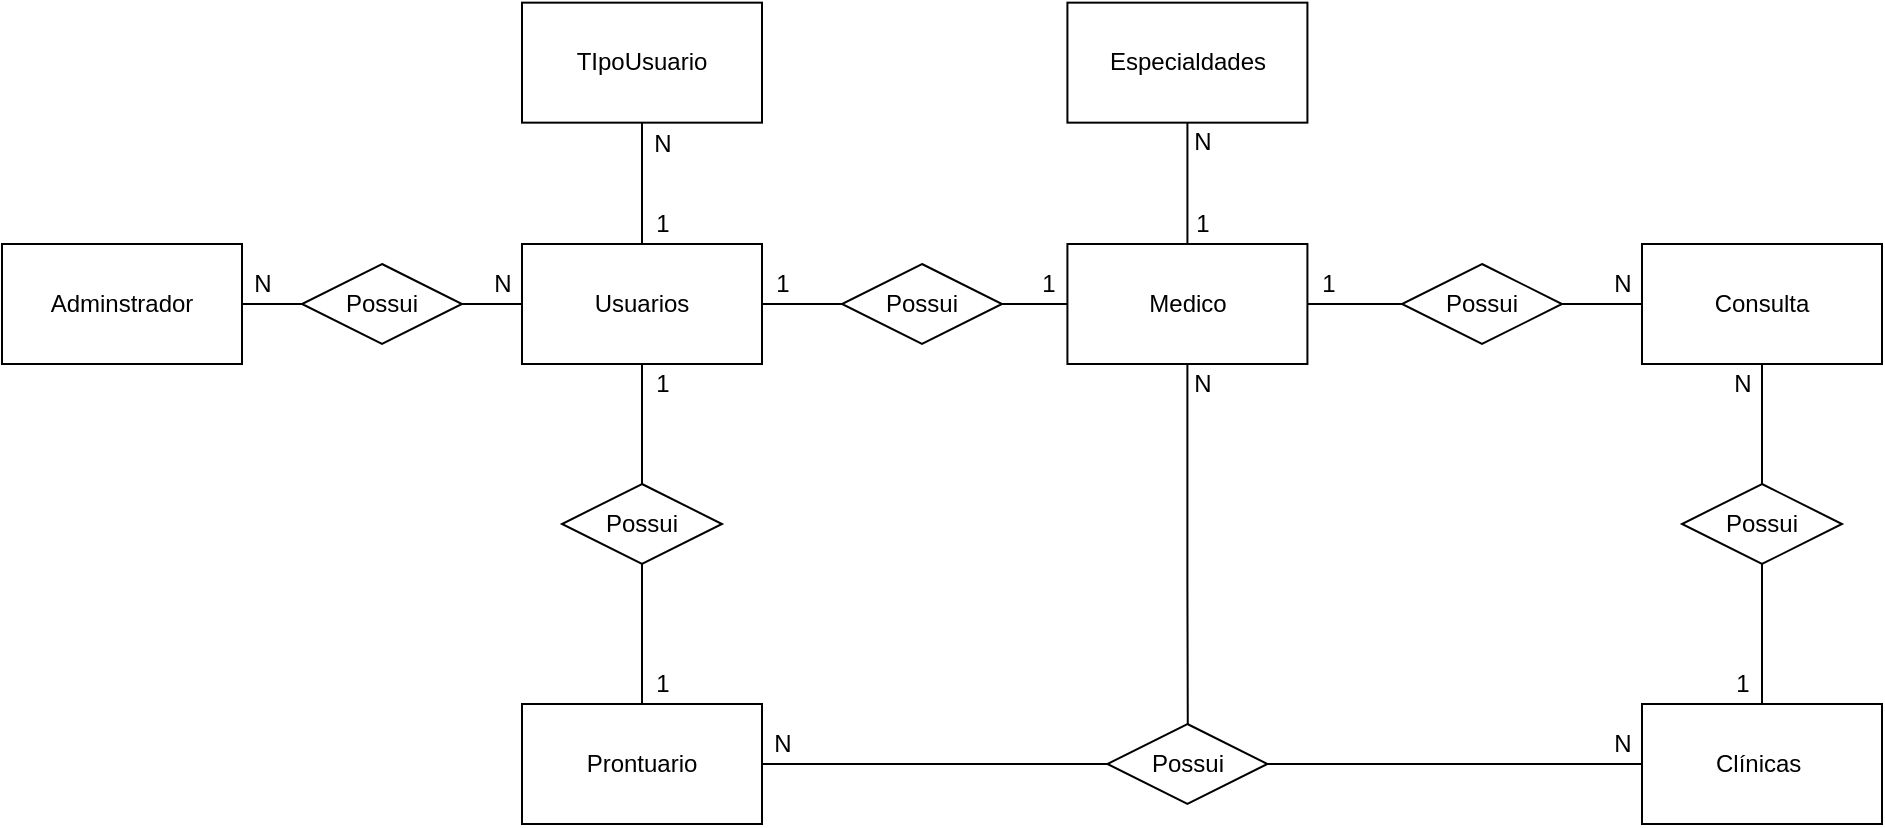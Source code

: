 <mxfile version="12.6.7" type="device" pages="2"><diagram id="XqUrK8ZgpUG2a8hYD1a0" name="Page-1"><mxGraphModel dx="2012" dy="1839" grid="1" gridSize="10" guides="1" tooltips="1" connect="1" arrows="1" fold="1" page="1" pageScale="1" pageWidth="827" pageHeight="1169" math="0" shadow="0"><root><mxCell id="0"/><mxCell id="1" parent="0"/><mxCell id="jgm9C3Fh-9b-k2r0D5Pc-6" style="edgeStyle=orthogonalEdgeStyle;rounded=0;orthogonalLoop=1;jettySize=auto;html=1;entryX=0.5;entryY=1;entryDx=0;entryDy=0;endArrow=none;endFill=0;" edge="1" parent="1" source="cqgrE327p1_HURi21Pes-1" target="cqgrE327p1_HURi21Pes-71"><mxGeometry relative="1" as="geometry"/></mxCell><mxCell id="cqgrE327p1_HURi21Pes-1" value="Clínicas&amp;nbsp;" style="rounded=0;whiteSpace=wrap;html=1;" parent="1" vertex="1"><mxGeometry x="640" y="290" width="120" height="60" as="geometry"/></mxCell><mxCell id="cqgrE327p1_HURi21Pes-65" style="edgeStyle=orthogonalEdgeStyle;rounded=0;orthogonalLoop=1;jettySize=auto;html=1;endArrow=none;endFill=0;" parent="1" source="cqgrE327p1_HURi21Pes-80" target="cqgrE327p1_HURi21Pes-19" edge="1"><mxGeometry relative="1" as="geometry"/></mxCell><mxCell id="jgm9C3Fh-9b-k2r0D5Pc-4" style="edgeStyle=orthogonalEdgeStyle;rounded=0;orthogonalLoop=1;jettySize=auto;html=1;entryX=0.5;entryY=1;entryDx=0;entryDy=0;endArrow=none;endFill=0;" edge="1" parent="1" source="cqgrE327p1_HURi21Pes-4" target="jgm9C3Fh-9b-k2r0D5Pc-1"><mxGeometry relative="1" as="geometry"/></mxCell><mxCell id="cqgrE327p1_HURi21Pes-4" value="Usuarios" style="rounded=0;whiteSpace=wrap;html=1;" parent="1" vertex="1"><mxGeometry x="80" y="60" width="120" height="60" as="geometry"/></mxCell><mxCell id="cqgrE327p1_HURi21Pes-59" style="edgeStyle=orthogonalEdgeStyle;rounded=0;orthogonalLoop=1;jettySize=auto;html=1;endArrow=none;endFill=0;" parent="1" source="cqgrE327p1_HURi21Pes-71" edge="1"><mxGeometry relative="1" as="geometry"><mxPoint x="700" y="120.0" as="targetPoint"/></mxGeometry></mxCell><mxCell id="cqgrE327p1_HURi21Pes-119" style="edgeStyle=orthogonalEdgeStyle;rounded=0;orthogonalLoop=1;jettySize=auto;html=1;entryX=0.5;entryY=1;entryDx=0;entryDy=0;endArrow=none;endFill=0;" parent="1" source="cqgrE327p1_HURi21Pes-5" target="cqgrE327p1_HURi21Pes-70" edge="1"><mxGeometry relative="1" as="geometry"/></mxCell><mxCell id="cqgrE327p1_HURi21Pes-5" value="Prontuario" style="rounded=0;whiteSpace=wrap;html=1;" parent="1" vertex="1"><mxGeometry x="80" y="290" width="120" height="60" as="geometry"/></mxCell><mxCell id="cqgrE327p1_HURi21Pes-19" value="Adminstrador" style="rounded=0;whiteSpace=wrap;html=1;" parent="1" vertex="1"><mxGeometry x="-180" y="60" width="120" height="60" as="geometry"/></mxCell><mxCell id="cqgrE327p1_HURi21Pes-63" style="edgeStyle=orthogonalEdgeStyle;rounded=0;orthogonalLoop=1;jettySize=auto;html=1;entryX=0;entryY=0.5;entryDx=0;entryDy=0;endArrow=none;endFill=0;" parent="1" source="cqgrE327p1_HURi21Pes-24" edge="1"><mxGeometry relative="1" as="geometry"><mxPoint x="640" y="90.0" as="targetPoint"/></mxGeometry></mxCell><mxCell id="cqgrE327p1_HURi21Pes-64" style="edgeStyle=orthogonalEdgeStyle;rounded=0;orthogonalLoop=1;jettySize=auto;html=1;entryX=1;entryY=0.5;entryDx=0;entryDy=0;endArrow=none;endFill=0;" parent="1" source="cqgrE327p1_HURi21Pes-77" target="cqgrE327p1_HURi21Pes-4" edge="1"><mxGeometry relative="1" as="geometry"/></mxCell><mxCell id="OcqbHc9C7i1X_V-YklI0-2" style="edgeStyle=orthogonalEdgeStyle;rounded=0;orthogonalLoop=1;jettySize=auto;html=1;entryX=0.5;entryY=1;entryDx=0;entryDy=0;endArrow=none;endFill=0;" edge="1" parent="1" source="cqgrE327p1_HURi21Pes-24" target="cqgrE327p1_HURi21Pes-89"><mxGeometry relative="1" as="geometry"/></mxCell><mxCell id="cqgrE327p1_HURi21Pes-24" value="Medico" style="rounded=0;whiteSpace=wrap;html=1;" parent="1" vertex="1"><mxGeometry x="352.71" y="60" width="120" height="60" as="geometry"/></mxCell><mxCell id="cqgrE327p1_HURi21Pes-69" value="" style="edgeStyle=orthogonalEdgeStyle;rounded=0;orthogonalLoop=1;jettySize=auto;html=1;endArrow=none;endFill=0;" parent="1" source="cqgrE327p1_HURi21Pes-24" edge="1"><mxGeometry relative="1" as="geometry"><mxPoint x="412.71" y="60" as="sourcePoint"/><mxPoint x="413" y="340" as="targetPoint"/></mxGeometry></mxCell><mxCell id="cqgrE327p1_HURi21Pes-71" value="Possui" style="rhombus;whiteSpace=wrap;html=1;" parent="1" vertex="1"><mxGeometry x="660" y="180" width="80" height="40" as="geometry"/></mxCell><mxCell id="cqgrE327p1_HURi21Pes-72" style="edgeStyle=orthogonalEdgeStyle;rounded=0;orthogonalLoop=1;jettySize=auto;html=1;endArrow=none;endFill=0;" parent="1" source="cqgrE327p1_HURi21Pes-84" target="cqgrE327p1_HURi21Pes-71" edge="1"><mxGeometry relative="1" as="geometry"><mxPoint x="472.71" y="250" as="sourcePoint"/><mxPoint x="700" y="120" as="targetPoint"/></mxGeometry></mxCell><mxCell id="cqgrE327p1_HURi21Pes-70" value="Possui" style="rhombus;whiteSpace=wrap;html=1;" parent="1" vertex="1"><mxGeometry x="100" y="180" width="80" height="40" as="geometry"/></mxCell><mxCell id="cqgrE327p1_HURi21Pes-76" style="edgeStyle=orthogonalEdgeStyle;rounded=0;orthogonalLoop=1;jettySize=auto;html=1;endArrow=none;endFill=0;" parent="1" source="cqgrE327p1_HURi21Pes-4" target="cqgrE327p1_HURi21Pes-70" edge="1"><mxGeometry relative="1" as="geometry"><mxPoint x="140" y="120" as="sourcePoint"/><mxPoint x="352.71" y="250" as="targetPoint"/><Array as="points"/></mxGeometry></mxCell><mxCell id="cqgrE327p1_HURi21Pes-77" value="Possui" style="rhombus;whiteSpace=wrap;html=1;" parent="1" vertex="1"><mxGeometry x="240" y="70" width="80" height="40" as="geometry"/></mxCell><mxCell id="cqgrE327p1_HURi21Pes-78" style="edgeStyle=orthogonalEdgeStyle;rounded=0;orthogonalLoop=1;jettySize=auto;html=1;entryX=1;entryY=0.5;entryDx=0;entryDy=0;endArrow=none;endFill=0;" parent="1" source="cqgrE327p1_HURi21Pes-24" target="cqgrE327p1_HURi21Pes-77" edge="1"><mxGeometry relative="1" as="geometry"><mxPoint x="352.71" y="90" as="sourcePoint"/><mxPoint x="200" y="90" as="targetPoint"/></mxGeometry></mxCell><mxCell id="cqgrE327p1_HURi21Pes-79" value="Possui" style="rhombus;whiteSpace=wrap;html=1;" parent="1" vertex="1"><mxGeometry x="520" y="70" width="80" height="40" as="geometry"/></mxCell><mxCell id="cqgrE327p1_HURi21Pes-80" value="Possui" style="rhombus;whiteSpace=wrap;html=1;" parent="1" vertex="1"><mxGeometry x="-30" y="70" width="80" height="40" as="geometry"/></mxCell><mxCell id="cqgrE327p1_HURi21Pes-83" style="edgeStyle=orthogonalEdgeStyle;rounded=0;orthogonalLoop=1;jettySize=auto;html=1;endArrow=none;endFill=0;" parent="1" source="cqgrE327p1_HURi21Pes-4" target="cqgrE327p1_HURi21Pes-80" edge="1"><mxGeometry relative="1" as="geometry"><mxPoint x="80" y="90" as="sourcePoint"/><mxPoint x="-30" y="90" as="targetPoint"/></mxGeometry></mxCell><mxCell id="jgm9C3Fh-9b-k2r0D5Pc-5" style="edgeStyle=orthogonalEdgeStyle;rounded=0;orthogonalLoop=1;jettySize=auto;html=1;entryX=0;entryY=0.5;entryDx=0;entryDy=0;endArrow=none;endFill=0;" edge="1" parent="1" source="cqgrE327p1_HURi21Pes-85" target="cqgrE327p1_HURi21Pes-1"><mxGeometry relative="1" as="geometry"><mxPoint x="624.66" y="323.5" as="targetPoint"/></mxGeometry></mxCell><mxCell id="cqgrE327p1_HURi21Pes-85" value="Possui" style="rhombus;whiteSpace=wrap;html=1;" parent="1" vertex="1"><mxGeometry x="372.71" y="300" width="80" height="40" as="geometry"/></mxCell><mxCell id="cqgrE327p1_HURi21Pes-86" style="edgeStyle=orthogonalEdgeStyle;rounded=0;orthogonalLoop=1;jettySize=auto;html=1;endArrow=none;endFill=0;" parent="1" source="cqgrE327p1_HURi21Pes-5" target="cqgrE327p1_HURi21Pes-85" edge="1"><mxGeometry relative="1" as="geometry"><mxPoint x="472.71" y="250" as="sourcePoint"/><mxPoint x="700" y="190" as="targetPoint"/></mxGeometry></mxCell><mxCell id="cqgrE327p1_HURi21Pes-84" value="Consulta" style="rounded=0;whiteSpace=wrap;html=1;" parent="1" vertex="1"><mxGeometry x="640" y="60" width="120" height="60" as="geometry"/></mxCell><mxCell id="cqgrE327p1_HURi21Pes-89" value="Especialdades" style="rounded=0;whiteSpace=wrap;html=1;" parent="1" vertex="1"><mxGeometry x="352.71" y="-60.67" width="120" height="60" as="geometry"/></mxCell><mxCell id="cqgrE327p1_HURi21Pes-97" value="N" style="text;html=1;align=center;verticalAlign=middle;resizable=0;points=[];autosize=1;" parent="1" vertex="1"><mxGeometry x="60" y="70" width="20" height="20" as="geometry"/></mxCell><mxCell id="cqgrE327p1_HURi21Pes-100" value="N" style="text;html=1;align=center;verticalAlign=middle;resizable=0;points=[];autosize=1;" parent="1" vertex="1"><mxGeometry x="-60" y="70" width="20" height="20" as="geometry"/></mxCell><mxCell id="cqgrE327p1_HURi21Pes-103" value="1" style="text;html=1;align=center;verticalAlign=middle;resizable=0;points=[];autosize=1;" parent="1" vertex="1"><mxGeometry x="472.71" y="70" width="20" height="20" as="geometry"/></mxCell><mxCell id="cqgrE327p1_HURi21Pes-105" value="1" style="text;html=1;align=center;verticalAlign=middle;resizable=0;points=[];autosize=1;" parent="1" vertex="1"><mxGeometry x="332.86" y="70" width="20" height="20" as="geometry"/></mxCell><mxCell id="cqgrE327p1_HURi21Pes-106" value="1" style="text;html=1;align=center;verticalAlign=middle;resizable=0;points=[];autosize=1;" parent="1" vertex="1"><mxGeometry x="200" y="70" width="20" height="20" as="geometry"/></mxCell><mxCell id="cqgrE327p1_HURi21Pes-113" value="1" style="text;html=1;align=center;verticalAlign=middle;resizable=0;points=[];autosize=1;" parent="1" vertex="1"><mxGeometry x="140" y="120" width="20" height="20" as="geometry"/></mxCell><mxCell id="jgm9C3Fh-9b-k2r0D5Pc-1" value="TIpoUsuario" style="rounded=0;whiteSpace=wrap;html=1;" vertex="1" parent="1"><mxGeometry x="80" y="-60.67" width="120" height="60" as="geometry"/></mxCell><mxCell id="L-ilTLTIuFqY5W4u-Rzz-1" value="1" style="text;html=1;align=center;verticalAlign=middle;resizable=0;points=[];autosize=1;" vertex="1" parent="1"><mxGeometry x="410" y="40" width="20" height="20" as="geometry"/></mxCell><mxCell id="L-ilTLTIuFqY5W4u-Rzz-2" value="N" style="text;html=1;align=center;verticalAlign=middle;resizable=0;points=[];autosize=1;" vertex="1" parent="1"><mxGeometry x="410" y="-0.67" width="20" height="20" as="geometry"/></mxCell><mxCell id="L-ilTLTIuFqY5W4u-Rzz-3" value="1" style="text;html=1;align=center;verticalAlign=middle;resizable=0;points=[];autosize=1;" vertex="1" parent="1"><mxGeometry x="140" y="270" width="20" height="20" as="geometry"/></mxCell><mxCell id="L-ilTLTIuFqY5W4u-Rzz-4" value="1" style="text;html=1;align=center;verticalAlign=middle;resizable=0;points=[];autosize=1;" vertex="1" parent="1"><mxGeometry x="680" y="270" width="20" height="20" as="geometry"/></mxCell><mxCell id="L-ilTLTIuFqY5W4u-Rzz-5" value="N" style="text;html=1;align=center;verticalAlign=middle;resizable=0;points=[];autosize=1;" vertex="1" parent="1"><mxGeometry x="680" y="120" width="20" height="20" as="geometry"/></mxCell><mxCell id="L-ilTLTIuFqY5W4u-Rzz-6" value="N" style="text;html=1;align=center;verticalAlign=middle;resizable=0;points=[];autosize=1;" vertex="1" parent="1"><mxGeometry x="620" y="70" width="20" height="20" as="geometry"/></mxCell><mxCell id="L-ilTLTIuFqY5W4u-Rzz-7" value="N" style="text;html=1;align=center;verticalAlign=middle;resizable=0;points=[];autosize=1;" vertex="1" parent="1"><mxGeometry x="620" y="300" width="20" height="20" as="geometry"/></mxCell><mxCell id="L-ilTLTIuFqY5W4u-Rzz-8" value="N" style="text;html=1;align=center;verticalAlign=middle;resizable=0;points=[];autosize=1;" vertex="1" parent="1"><mxGeometry x="410" y="120" width="20" height="20" as="geometry"/></mxCell><mxCell id="L-ilTLTIuFqY5W4u-Rzz-9" value="N" style="text;html=1;align=center;verticalAlign=middle;resizable=0;points=[];autosize=1;" vertex="1" parent="1"><mxGeometry x="200" y="300" width="20" height="20" as="geometry"/></mxCell><mxCell id="L-ilTLTIuFqY5W4u-Rzz-10" value="1" style="text;html=1;align=center;verticalAlign=middle;resizable=0;points=[];autosize=1;" vertex="1" parent="1"><mxGeometry x="140" y="40" width="20" height="20" as="geometry"/></mxCell><mxCell id="L-ilTLTIuFqY5W4u-Rzz-11" value="N" style="text;html=1;align=center;verticalAlign=middle;resizable=0;points=[];autosize=1;" vertex="1" parent="1"><mxGeometry x="140" y="-0.5" width="20" height="20" as="geometry"/></mxCell></root></mxGraphModel></diagram><diagram id="Wiatik7I18QmLbFxxjlP" name="Page-2"><mxGraphModel dx="2173" dy="2115" grid="1" gridSize="10" guides="1" tooltips="1" connect="1" arrows="1" fold="1" page="1" pageScale="1" pageWidth="827" pageHeight="1169" math="0" shadow="0"><root><mxCell id="obwy9Svf4zcEgwkzX9ul-0"/><mxCell id="obwy9Svf4zcEgwkzX9ul-1" parent="obwy9Svf4zcEgwkzX9ul-0"/><mxCell id="obwy9Svf4zcEgwkzX9ul-2" value="Clinicas" style="swimlane;fontStyle=0;childLayout=stackLayout;horizontal=1;startSize=26;fillColor=#e0e0e0;horizontalStack=0;resizeParent=1;resizeParentMax=0;resizeLast=0;collapsible=1;marginBottom=0;swimlaneFillColor=#ffffff;align=center;fontSize=14;" parent="obwy9Svf4zcEgwkzX9ul-1" vertex="1"><mxGeometry x="320" y="390" width="160" height="144" as="geometry"/></mxCell><mxCell id="obwy9Svf4zcEgwkzX9ul-3" value="IdClinica" style="shape=partialRectangle;top=0;left=0;right=0;bottom=1;align=left;verticalAlign=middle;fillColor=none;spacingLeft=34;spacingRight=4;overflow=hidden;rotatable=0;points=[[0,0.5],[1,0.5]];portConstraint=eastwest;dropTarget=0;fontStyle=5;fontSize=12;" parent="obwy9Svf4zcEgwkzX9ul-2" vertex="1"><mxGeometry y="26" width="160" height="30" as="geometry"/></mxCell><mxCell id="obwy9Svf4zcEgwkzX9ul-4" value="PK" style="shape=partialRectangle;top=0;left=0;bottom=0;fillColor=none;align=left;verticalAlign=middle;spacingLeft=4;spacingRight=4;overflow=hidden;rotatable=0;points=[];portConstraint=eastwest;part=1;fontSize=12;" parent="obwy9Svf4zcEgwkzX9ul-3" vertex="1" connectable="0"><mxGeometry width="30" height="30" as="geometry"/></mxCell><mxCell id="obwy9Svf4zcEgwkzX9ul-5" value="Endereco" style="shape=partialRectangle;top=0;left=0;right=0;bottom=0;align=left;verticalAlign=top;fillColor=none;spacingLeft=34;spacingRight=4;overflow=hidden;rotatable=0;points=[[0,0.5],[1,0.5]];portConstraint=eastwest;dropTarget=0;fontSize=12;" parent="obwy9Svf4zcEgwkzX9ul-2" vertex="1"><mxGeometry y="56" width="160" height="26" as="geometry"/></mxCell><mxCell id="obwy9Svf4zcEgwkzX9ul-6" value="" style="shape=partialRectangle;top=0;left=0;bottom=0;fillColor=none;align=left;verticalAlign=top;spacingLeft=4;spacingRight=4;overflow=hidden;rotatable=0;points=[];portConstraint=eastwest;part=1;fontSize=12;" parent="obwy9Svf4zcEgwkzX9ul-5" vertex="1" connectable="0"><mxGeometry width="30" height="26" as="geometry"/></mxCell><mxCell id="obwy9Svf4zcEgwkzX9ul-7" value="Telefone" style="shape=partialRectangle;top=0;left=0;right=0;bottom=0;align=left;verticalAlign=top;fillColor=none;spacingLeft=34;spacingRight=4;overflow=hidden;rotatable=0;points=[[0,0.5],[1,0.5]];portConstraint=eastwest;dropTarget=0;fontSize=12;" parent="obwy9Svf4zcEgwkzX9ul-2" vertex="1"><mxGeometry y="82" width="160" height="26" as="geometry"/></mxCell><mxCell id="obwy9Svf4zcEgwkzX9ul-8" value="" style="shape=partialRectangle;top=0;left=0;bottom=0;fillColor=none;align=left;verticalAlign=top;spacingLeft=4;spacingRight=4;overflow=hidden;rotatable=0;points=[];portConstraint=eastwest;part=1;fontSize=12;" parent="obwy9Svf4zcEgwkzX9ul-7" vertex="1" connectable="0"><mxGeometry width="30" height="26" as="geometry"/></mxCell><mxCell id="obwy9Svf4zcEgwkzX9ul-212" value="RazaoSocial" style="shape=partialRectangle;top=0;left=0;right=0;bottom=0;align=left;verticalAlign=top;fillColor=none;spacingLeft=34;spacingRight=4;overflow=hidden;rotatable=0;points=[[0,0.5],[1,0.5]];portConstraint=eastwest;dropTarget=0;fontSize=12;" parent="obwy9Svf4zcEgwkzX9ul-2" vertex="1"><mxGeometry y="108" width="160" height="26" as="geometry"/></mxCell><mxCell id="obwy9Svf4zcEgwkzX9ul-213" value="" style="shape=partialRectangle;top=0;left=0;bottom=0;fillColor=none;align=left;verticalAlign=top;spacingLeft=4;spacingRight=4;overflow=hidden;rotatable=0;points=[];portConstraint=eastwest;part=1;fontSize=12;" parent="obwy9Svf4zcEgwkzX9ul-212" vertex="1" connectable="0"><mxGeometry width="30" height="26" as="geometry"/></mxCell><mxCell id="obwy9Svf4zcEgwkzX9ul-11" value="" style="shape=partialRectangle;top=0;left=0;right=0;bottom=0;align=left;verticalAlign=top;fillColor=none;spacingLeft=34;spacingRight=4;overflow=hidden;rotatable=0;points=[[0,0.5],[1,0.5]];portConstraint=eastwest;dropTarget=0;fontSize=12;" parent="obwy9Svf4zcEgwkzX9ul-2" vertex="1"><mxGeometry y="134" width="160" height="10" as="geometry"/></mxCell><mxCell id="obwy9Svf4zcEgwkzX9ul-12" value="" style="shape=partialRectangle;top=0;left=0;bottom=0;fillColor=none;align=left;verticalAlign=top;spacingLeft=4;spacingRight=4;overflow=hidden;rotatable=0;points=[];portConstraint=eastwest;part=1;fontSize=12;" parent="obwy9Svf4zcEgwkzX9ul-11" vertex="1" connectable="0"><mxGeometry width="30" height="10" as="geometry"/></mxCell><mxCell id="obwy9Svf4zcEgwkzX9ul-20" value="TipoUsuario" style="swimlane;fontStyle=0;childLayout=stackLayout;horizontal=1;startSize=26;fillColor=#e0e0e0;horizontalStack=0;resizeParent=1;resizeParentMax=0;resizeLast=0;collapsible=1;marginBottom=0;swimlaneFillColor=#ffffff;align=center;fontSize=14;" parent="obwy9Svf4zcEgwkzX9ul-1" vertex="1"><mxGeometry x="320" y="260" width="160" height="92" as="geometry"/></mxCell><mxCell id="obwy9Svf4zcEgwkzX9ul-21" value="IdTipoUsuario" style="shape=partialRectangle;top=0;left=0;right=0;bottom=1;align=left;verticalAlign=middle;fillColor=none;spacingLeft=34;spacingRight=4;overflow=hidden;rotatable=0;points=[[0,0.5],[1,0.5]];portConstraint=eastwest;dropTarget=0;fontStyle=5;fontSize=12;" parent="obwy9Svf4zcEgwkzX9ul-20" vertex="1"><mxGeometry y="26" width="160" height="30" as="geometry"/></mxCell><mxCell id="obwy9Svf4zcEgwkzX9ul-22" value="PK" style="shape=partialRectangle;top=0;left=0;bottom=0;fillColor=none;align=left;verticalAlign=middle;spacingLeft=4;spacingRight=4;overflow=hidden;rotatable=0;points=[];portConstraint=eastwest;part=1;fontSize=12;" parent="obwy9Svf4zcEgwkzX9ul-21" vertex="1" connectable="0"><mxGeometry width="30" height="30" as="geometry"/></mxCell><mxCell id="obwy9Svf4zcEgwkzX9ul-23" value="Titulo" style="shape=partialRectangle;top=0;left=0;right=0;bottom=0;align=left;verticalAlign=top;fillColor=none;spacingLeft=34;spacingRight=4;overflow=hidden;rotatable=0;points=[[0,0.5],[1,0.5]];portConstraint=eastwest;dropTarget=0;fontSize=12;" parent="obwy9Svf4zcEgwkzX9ul-20" vertex="1"><mxGeometry y="56" width="160" height="26" as="geometry"/></mxCell><mxCell id="obwy9Svf4zcEgwkzX9ul-24" value="" style="shape=partialRectangle;top=0;left=0;bottom=0;fillColor=none;align=left;verticalAlign=top;spacingLeft=4;spacingRight=4;overflow=hidden;rotatable=0;points=[];portConstraint=eastwest;part=1;fontSize=12;" parent="obwy9Svf4zcEgwkzX9ul-23" vertex="1" connectable="0"><mxGeometry width="30" height="26" as="geometry"/></mxCell><mxCell id="obwy9Svf4zcEgwkzX9ul-29" value="" style="shape=partialRectangle;top=0;left=0;right=0;bottom=0;align=left;verticalAlign=top;fillColor=none;spacingLeft=34;spacingRight=4;overflow=hidden;rotatable=0;points=[[0,0.5],[1,0.5]];portConstraint=eastwest;dropTarget=0;fontSize=12;" parent="obwy9Svf4zcEgwkzX9ul-20" vertex="1"><mxGeometry y="82" width="160" height="10" as="geometry"/></mxCell><mxCell id="obwy9Svf4zcEgwkzX9ul-30" value="" style="shape=partialRectangle;top=0;left=0;bottom=0;fillColor=none;align=left;verticalAlign=top;spacingLeft=4;spacingRight=4;overflow=hidden;rotatable=0;points=[];portConstraint=eastwest;part=1;fontSize=12;" parent="obwy9Svf4zcEgwkzX9ul-29" vertex="1" connectable="0"><mxGeometry width="30" height="10" as="geometry"/></mxCell><mxCell id="obwy9Svf4zcEgwkzX9ul-42" value="Administrador" style="swimlane;fontStyle=0;childLayout=stackLayout;horizontal=1;startSize=26;fillColor=#e0e0e0;horizontalStack=0;resizeParent=1;resizeParentMax=0;resizeLast=0;collapsible=1;marginBottom=0;swimlaneFillColor=#ffffff;align=center;fontSize=14;" parent="obwy9Svf4zcEgwkzX9ul-1" vertex="1"><mxGeometry x="610" width="160" height="86" as="geometry"/></mxCell><mxCell id="obwy9Svf4zcEgwkzX9ul-43" value="IdAdminstrador" style="shape=partialRectangle;top=0;left=0;right=0;bottom=0;align=left;verticalAlign=middle;fillColor=none;spacingLeft=60;spacingRight=4;overflow=hidden;rotatable=0;points=[[0,0.5],[1,0.5]];portConstraint=eastwest;dropTarget=0;fontStyle=5;fontSize=12;" parent="obwy9Svf4zcEgwkzX9ul-42" vertex="1"><mxGeometry y="26" width="160" height="30" as="geometry"/></mxCell><mxCell id="obwy9Svf4zcEgwkzX9ul-44" value="PK" style="shape=partialRectangle;fontStyle=1;top=0;left=0;bottom=0;fillColor=none;align=left;verticalAlign=middle;spacingLeft=4;spacingRight=4;overflow=hidden;rotatable=0;points=[];portConstraint=eastwest;part=1;fontSize=12;" parent="obwy9Svf4zcEgwkzX9ul-43" vertex="1" connectable="0"><mxGeometry width="56" height="30" as="geometry"/></mxCell><mxCell id="obwy9Svf4zcEgwkzX9ul-45" value="IdUsuario " style="shape=partialRectangle;top=0;left=0;right=0;bottom=1;align=left;verticalAlign=middle;fillColor=none;spacingLeft=60;spacingRight=4;overflow=hidden;rotatable=0;points=[[0,0.5],[1,0.5]];portConstraint=eastwest;dropTarget=0;fontStyle=5;fontSize=12;" parent="obwy9Svf4zcEgwkzX9ul-42" vertex="1"><mxGeometry y="56" width="160" height="30" as="geometry"/></mxCell><mxCell id="obwy9Svf4zcEgwkzX9ul-46" value="FK1" style="shape=partialRectangle;fontStyle=1;top=0;left=0;bottom=0;fillColor=none;align=left;verticalAlign=middle;spacingLeft=4;spacingRight=4;overflow=hidden;rotatable=0;points=[];portConstraint=eastwest;part=1;fontSize=12;" parent="obwy9Svf4zcEgwkzX9ul-45" vertex="1" connectable="0"><mxGeometry width="56" height="30" as="geometry"/></mxCell><mxCell id="obwy9Svf4zcEgwkzX9ul-61" value="Medicos" style="swimlane;fontStyle=0;childLayout=stackLayout;horizontal=1;startSize=26;fillColor=#e0e0e0;horizontalStack=0;resizeParent=1;resizeParentMax=0;resizeLast=0;collapsible=1;marginBottom=0;swimlaneFillColor=#ffffff;align=center;fontSize=14;" parent="obwy9Svf4zcEgwkzX9ul-1" vertex="1"><mxGeometry x="30" y="10" width="160" height="224" as="geometry"/></mxCell><mxCell id="obwy9Svf4zcEgwkzX9ul-62" value="IdMedico" style="shape=partialRectangle;top=0;left=0;right=0;bottom=0;align=left;verticalAlign=middle;fillColor=none;spacingLeft=60;spacingRight=4;overflow=hidden;rotatable=0;points=[[0,0.5],[1,0.5]];portConstraint=eastwest;dropTarget=0;fontStyle=5;fontSize=12;" parent="obwy9Svf4zcEgwkzX9ul-61" vertex="1"><mxGeometry y="26" width="160" height="30" as="geometry"/></mxCell><mxCell id="obwy9Svf4zcEgwkzX9ul-63" value="PK" style="shape=partialRectangle;fontStyle=1;top=0;left=0;bottom=0;fillColor=none;align=left;verticalAlign=middle;spacingLeft=4;spacingRight=4;overflow=hidden;rotatable=0;points=[];portConstraint=eastwest;part=1;fontSize=12;" parent="obwy9Svf4zcEgwkzX9ul-62" vertex="1" connectable="0"><mxGeometry width="56" height="30" as="geometry"/></mxCell><mxCell id="obwy9Svf4zcEgwkzX9ul-76" value="IdEspecialidade" style="shape=partialRectangle;top=0;left=0;right=0;bottom=0;align=left;verticalAlign=middle;fillColor=none;spacingLeft=60;spacingRight=4;overflow=hidden;rotatable=0;points=[[0,0.5],[1,0.5]];portConstraint=eastwest;dropTarget=0;fontStyle=5;fontSize=12;" parent="obwy9Svf4zcEgwkzX9ul-61" vertex="1"><mxGeometry y="56" width="160" height="30" as="geometry"/></mxCell><mxCell id="obwy9Svf4zcEgwkzX9ul-77" value="FK1" style="shape=partialRectangle;fontStyle=1;top=0;left=0;bottom=0;fillColor=none;align=left;verticalAlign=middle;spacingLeft=4;spacingRight=4;overflow=hidden;rotatable=0;points=[];portConstraint=eastwest;part=1;fontSize=12;" parent="obwy9Svf4zcEgwkzX9ul-76" vertex="1" connectable="0"><mxGeometry width="56" height="30" as="geometry"/></mxCell><mxCell id="obwy9Svf4zcEgwkzX9ul-136" value="IdUsuario" style="shape=partialRectangle;top=0;left=0;right=0;bottom=0;align=left;verticalAlign=middle;fillColor=none;spacingLeft=60;spacingRight=4;overflow=hidden;rotatable=0;points=[[0,0.5],[1,0.5]];portConstraint=eastwest;dropTarget=0;fontStyle=5;fontSize=12;" parent="obwy9Svf4zcEgwkzX9ul-61" vertex="1"><mxGeometry y="86" width="160" height="30" as="geometry"/></mxCell><mxCell id="obwy9Svf4zcEgwkzX9ul-137" value="FK2" style="shape=partialRectangle;fontStyle=1;top=0;left=0;bottom=0;fillColor=none;align=left;verticalAlign=middle;spacingLeft=4;spacingRight=4;overflow=hidden;rotatable=0;points=[];portConstraint=eastwest;part=1;fontSize=12;" parent="obwy9Svf4zcEgwkzX9ul-136" vertex="1" connectable="0"><mxGeometry width="56" height="30" as="geometry"/></mxCell><mxCell id="obwy9Svf4zcEgwkzX9ul-64" value="IdClinica" style="shape=partialRectangle;top=0;left=0;right=0;bottom=1;align=left;verticalAlign=middle;fillColor=none;spacingLeft=60;spacingRight=4;overflow=hidden;rotatable=0;points=[[0,0.5],[1,0.5]];portConstraint=eastwest;dropTarget=0;fontStyle=5;fontSize=12;" parent="obwy9Svf4zcEgwkzX9ul-61" vertex="1"><mxGeometry y="116" width="160" height="30" as="geometry"/></mxCell><mxCell id="obwy9Svf4zcEgwkzX9ul-65" value="FK3" style="shape=partialRectangle;fontStyle=1;top=0;left=0;bottom=0;fillColor=none;align=left;verticalAlign=middle;spacingLeft=4;spacingRight=4;overflow=hidden;rotatable=0;points=[];portConstraint=eastwest;part=1;fontSize=12;" parent="obwy9Svf4zcEgwkzX9ul-64" vertex="1" connectable="0"><mxGeometry width="56" height="30" as="geometry"/></mxCell><mxCell id="obwy9Svf4zcEgwkzX9ul-191" value="CNPJ" style="shape=partialRectangle;top=0;left=0;right=0;bottom=0;align=left;verticalAlign=top;fillColor=none;spacingLeft=60;spacingRight=4;overflow=hidden;rotatable=0;points=[[0,0.5],[1,0.5]];portConstraint=eastwest;dropTarget=0;fontSize=12;" parent="obwy9Svf4zcEgwkzX9ul-61" vertex="1"><mxGeometry y="146" width="160" height="26" as="geometry"/></mxCell><mxCell id="obwy9Svf4zcEgwkzX9ul-192" value="" style="shape=partialRectangle;top=0;left=0;bottom=0;fillColor=none;align=left;verticalAlign=top;spacingLeft=4;spacingRight=4;overflow=hidden;rotatable=0;points=[];portConstraint=eastwest;part=1;fontSize=12;" parent="obwy9Svf4zcEgwkzX9ul-191" vertex="1" connectable="0"><mxGeometry width="56" height="26" as="geometry"/></mxCell><mxCell id="obwy9Svf4zcEgwkzX9ul-195" value="RazaoSocial" style="shape=partialRectangle;top=0;left=0;right=0;bottom=0;align=left;verticalAlign=top;fillColor=none;spacingLeft=60;spacingRight=4;overflow=hidden;rotatable=0;points=[[0,0.5],[1,0.5]];portConstraint=eastwest;dropTarget=0;fontSize=12;" parent="obwy9Svf4zcEgwkzX9ul-61" vertex="1"><mxGeometry y="172" width="160" height="26" as="geometry"/></mxCell><mxCell id="obwy9Svf4zcEgwkzX9ul-196" value="" style="shape=partialRectangle;top=0;left=0;bottom=0;fillColor=none;align=left;verticalAlign=top;spacingLeft=4;spacingRight=4;overflow=hidden;rotatable=0;points=[];portConstraint=eastwest;part=1;fontSize=12;" parent="obwy9Svf4zcEgwkzX9ul-195" vertex="1" connectable="0"><mxGeometry width="56" height="26" as="geometry"/></mxCell><mxCell id="obwy9Svf4zcEgwkzX9ul-193" value="CRM" style="shape=partialRectangle;top=0;left=0;right=0;bottom=0;align=left;verticalAlign=top;fillColor=none;spacingLeft=60;spacingRight=4;overflow=hidden;rotatable=0;points=[[0,0.5],[1,0.5]];portConstraint=eastwest;dropTarget=0;fontSize=12;" parent="obwy9Svf4zcEgwkzX9ul-61" vertex="1"><mxGeometry y="198" width="160" height="26" as="geometry"/></mxCell><mxCell id="obwy9Svf4zcEgwkzX9ul-194" value="" style="shape=partialRectangle;top=0;left=0;bottom=0;fillColor=none;align=left;verticalAlign=top;spacingLeft=4;spacingRight=4;overflow=hidden;rotatable=0;points=[];portConstraint=eastwest;part=1;fontSize=12;" parent="obwy9Svf4zcEgwkzX9ul-193" vertex="1" connectable="0"><mxGeometry width="56" height="26" as="geometry"/></mxCell><mxCell id="obwy9Svf4zcEgwkzX9ul-78" value="Usuarios" style="swimlane;fontStyle=0;childLayout=stackLayout;horizontal=1;startSize=26;fillColor=#e0e0e0;horizontalStack=0;resizeParent=1;resizeParentMax=0;resizeLast=0;collapsible=1;marginBottom=0;swimlaneFillColor=#ffffff;align=center;fontSize=14;" parent="obwy9Svf4zcEgwkzX9ul-1" vertex="1"><mxGeometry x="320" y="70" width="160" height="170" as="geometry"/></mxCell><mxCell id="obwy9Svf4zcEgwkzX9ul-79" value="IdUsuario" style="shape=partialRectangle;top=0;left=0;right=0;bottom=1;align=left;verticalAlign=middle;fillColor=none;spacingLeft=34;spacingRight=4;overflow=hidden;rotatable=0;points=[[0,0.5],[1,0.5]];portConstraint=eastwest;dropTarget=0;fontStyle=5;fontSize=12;" parent="obwy9Svf4zcEgwkzX9ul-78" vertex="1"><mxGeometry y="26" width="160" height="30" as="geometry"/></mxCell><mxCell id="obwy9Svf4zcEgwkzX9ul-80" value="PK" style="shape=partialRectangle;top=0;left=0;bottom=0;fillColor=none;align=left;verticalAlign=middle;spacingLeft=4;spacingRight=4;overflow=hidden;rotatable=0;points=[];portConstraint=eastwest;part=1;fontSize=12;" parent="obwy9Svf4zcEgwkzX9ul-79" vertex="1" connectable="0"><mxGeometry width="30" height="30" as="geometry"/></mxCell><mxCell id="obwy9Svf4zcEgwkzX9ul-81" value="Nome" style="shape=partialRectangle;top=0;left=0;right=0;bottom=0;align=left;verticalAlign=top;fillColor=none;spacingLeft=34;spacingRight=4;overflow=hidden;rotatable=0;points=[[0,0.5],[1,0.5]];portConstraint=eastwest;dropTarget=0;fontSize=12;" parent="obwy9Svf4zcEgwkzX9ul-78" vertex="1"><mxGeometry y="56" width="160" height="26" as="geometry"/></mxCell><mxCell id="obwy9Svf4zcEgwkzX9ul-82" value="" style="shape=partialRectangle;top=0;left=0;bottom=0;fillColor=none;align=left;verticalAlign=top;spacingLeft=4;spacingRight=4;overflow=hidden;rotatable=0;points=[];portConstraint=eastwest;part=1;fontSize=12;" parent="obwy9Svf4zcEgwkzX9ul-81" vertex="1" connectable="0"><mxGeometry width="30" height="26" as="geometry"/></mxCell><mxCell id="obwy9Svf4zcEgwkzX9ul-83" value="Email" style="shape=partialRectangle;top=0;left=0;right=0;bottom=0;align=left;verticalAlign=top;fillColor=none;spacingLeft=34;spacingRight=4;overflow=hidden;rotatable=0;points=[[0,0.5],[1,0.5]];portConstraint=eastwest;dropTarget=0;fontSize=12;" parent="obwy9Svf4zcEgwkzX9ul-78" vertex="1"><mxGeometry y="82" width="160" height="26" as="geometry"/></mxCell><mxCell id="obwy9Svf4zcEgwkzX9ul-84" value="" style="shape=partialRectangle;top=0;left=0;bottom=0;fillColor=none;align=left;verticalAlign=top;spacingLeft=4;spacingRight=4;overflow=hidden;rotatable=0;points=[];portConstraint=eastwest;part=1;fontSize=12;" parent="obwy9Svf4zcEgwkzX9ul-83" vertex="1" connectable="0"><mxGeometry width="30" height="26" as="geometry"/></mxCell><mxCell id="obwy9Svf4zcEgwkzX9ul-102" value="Senha" style="shape=partialRectangle;top=0;left=0;right=0;bottom=0;align=left;verticalAlign=top;fillColor=none;spacingLeft=34;spacingRight=4;overflow=hidden;rotatable=0;points=[[0,0.5],[1,0.5]];portConstraint=eastwest;dropTarget=0;fontSize=12;" parent="obwy9Svf4zcEgwkzX9ul-78" vertex="1"><mxGeometry y="108" width="160" height="26" as="geometry"/></mxCell><mxCell id="obwy9Svf4zcEgwkzX9ul-103" value="" style="shape=partialRectangle;top=0;left=0;bottom=0;fillColor=none;align=left;verticalAlign=top;spacingLeft=4;spacingRight=4;overflow=hidden;rotatable=0;points=[];portConstraint=eastwest;part=1;fontSize=12;" parent="obwy9Svf4zcEgwkzX9ul-102" vertex="1" connectable="0"><mxGeometry width="30" height="26" as="geometry"/></mxCell><mxCell id="obwy9Svf4zcEgwkzX9ul-85" value="IdTipoUsuario" style="shape=partialRectangle;top=0;left=0;right=0;bottom=0;align=left;verticalAlign=top;fillColor=none;spacingLeft=34;spacingRight=4;overflow=hidden;rotatable=0;points=[[0,0.5],[1,0.5]];portConstraint=eastwest;dropTarget=0;fontSize=12;fontStyle=5" parent="obwy9Svf4zcEgwkzX9ul-78" vertex="1"><mxGeometry y="134" width="160" height="26" as="geometry"/></mxCell><mxCell id="obwy9Svf4zcEgwkzX9ul-86" value="FK1" style="shape=partialRectangle;top=0;left=0;bottom=0;fillColor=none;align=left;verticalAlign=top;spacingLeft=4;spacingRight=4;overflow=hidden;rotatable=0;points=[];portConstraint=eastwest;part=1;fontSize=12;fontStyle=1" parent="obwy9Svf4zcEgwkzX9ul-85" vertex="1" connectable="0"><mxGeometry width="30" height="26" as="geometry"/></mxCell><mxCell id="obwy9Svf4zcEgwkzX9ul-87" value="" style="shape=partialRectangle;top=0;left=0;right=0;bottom=0;align=left;verticalAlign=top;fillColor=none;spacingLeft=34;spacingRight=4;overflow=hidden;rotatable=0;points=[[0,0.5],[1,0.5]];portConstraint=eastwest;dropTarget=0;fontSize=12;" parent="obwy9Svf4zcEgwkzX9ul-78" vertex="1"><mxGeometry y="160" width="160" height="10" as="geometry"/></mxCell><mxCell id="obwy9Svf4zcEgwkzX9ul-88" value="" style="shape=partialRectangle;top=0;left=0;bottom=0;fillColor=none;align=left;verticalAlign=top;spacingLeft=4;spacingRight=4;overflow=hidden;rotatable=0;points=[];portConstraint=eastwest;part=1;fontSize=12;" parent="obwy9Svf4zcEgwkzX9ul-87" vertex="1" connectable="0"><mxGeometry width="30" height="10" as="geometry"/></mxCell><mxCell id="obwy9Svf4zcEgwkzX9ul-104" value="Prontuarios" style="swimlane;fontStyle=0;childLayout=stackLayout;horizontal=1;startSize=26;fillColor=#e0e0e0;horizontalStack=0;resizeParent=1;resizeParentMax=0;resizeLast=0;collapsible=1;marginBottom=0;swimlaneFillColor=#ffffff;align=center;fontSize=14;" parent="obwy9Svf4zcEgwkzX9ul-1" vertex="1"><mxGeometry x="610" y="190" width="160" height="274" as="geometry"/></mxCell><mxCell id="obwy9Svf4zcEgwkzX9ul-105" value="IdProntuario" style="shape=partialRectangle;top=0;left=0;right=0;bottom=1;align=left;verticalAlign=middle;fillColor=none;spacingLeft=34;spacingRight=4;overflow=hidden;rotatable=0;points=[[0,0.5],[1,0.5]];portConstraint=eastwest;dropTarget=0;fontStyle=5;fontSize=12;" parent="obwy9Svf4zcEgwkzX9ul-104" vertex="1"><mxGeometry y="26" width="160" height="30" as="geometry"/></mxCell><mxCell id="obwy9Svf4zcEgwkzX9ul-106" value="PK" style="shape=partialRectangle;top=0;left=0;bottom=0;fillColor=none;align=left;verticalAlign=middle;spacingLeft=4;spacingRight=4;overflow=hidden;rotatable=0;points=[];portConstraint=eastwest;part=1;fontSize=12;" parent="obwy9Svf4zcEgwkzX9ul-105" vertex="1" connectable="0"><mxGeometry width="30" height="30" as="geometry"/></mxCell><mxCell id="obwy9Svf4zcEgwkzX9ul-107" value="IdUsuario" style="shape=partialRectangle;top=0;left=0;right=0;bottom=0;align=left;verticalAlign=top;fillColor=none;spacingLeft=34;spacingRight=4;overflow=hidden;rotatable=0;points=[[0,0.5],[1,0.5]];portConstraint=eastwest;dropTarget=0;fontSize=12;fontStyle=5" parent="obwy9Svf4zcEgwkzX9ul-104" vertex="1"><mxGeometry y="56" width="160" height="26" as="geometry"/></mxCell><mxCell id="obwy9Svf4zcEgwkzX9ul-108" value="FK1" style="shape=partialRectangle;top=0;left=0;bottom=0;fillColor=none;align=left;verticalAlign=top;spacingLeft=4;spacingRight=4;overflow=hidden;rotatable=0;points=[];portConstraint=eastwest;part=1;fontSize=12;fontStyle=1" parent="obwy9Svf4zcEgwkzX9ul-107" vertex="1" connectable="0"><mxGeometry width="30" height="26" as="geometry"/></mxCell><mxCell id="OehfapZodR_TlY0O4hcy-6" value="IdClinica" style="shape=partialRectangle;top=0;left=0;right=0;bottom=0;align=left;verticalAlign=top;fillColor=none;spacingLeft=34;spacingRight=4;overflow=hidden;rotatable=0;points=[[0,0.5],[1,0.5]];portConstraint=eastwest;dropTarget=0;fontSize=12;fontStyle=5" vertex="1" parent="obwy9Svf4zcEgwkzX9ul-104"><mxGeometry y="82" width="160" height="26" as="geometry"/></mxCell><mxCell id="OehfapZodR_TlY0O4hcy-7" value="FK2" style="shape=partialRectangle;top=0;left=0;bottom=0;fillColor=none;align=left;verticalAlign=top;spacingLeft=4;spacingRight=4;overflow=hidden;rotatable=0;points=[];portConstraint=eastwest;part=1;fontSize=12;fontStyle=1" vertex="1" connectable="0" parent="OehfapZodR_TlY0O4hcy-6"><mxGeometry width="30" height="26" as="geometry"/></mxCell><mxCell id="obwy9Svf4zcEgwkzX9ul-109" value="DataNascimento" style="shape=partialRectangle;top=0;left=0;right=0;bottom=0;align=left;verticalAlign=top;fillColor=none;spacingLeft=34;spacingRight=4;overflow=hidden;rotatable=0;points=[[0,0.5],[1,0.5]];portConstraint=eastwest;dropTarget=0;fontSize=12;" parent="obwy9Svf4zcEgwkzX9ul-104" vertex="1"><mxGeometry y="108" width="160" height="26" as="geometry"/></mxCell><mxCell id="obwy9Svf4zcEgwkzX9ul-110" value="" style="shape=partialRectangle;top=0;left=0;bottom=0;fillColor=none;align=left;verticalAlign=top;spacingLeft=4;spacingRight=4;overflow=hidden;rotatable=0;points=[];portConstraint=eastwest;part=1;fontSize=12;" parent="obwy9Svf4zcEgwkzX9ul-109" vertex="1" connectable="0"><mxGeometry width="30" height="26" as="geometry"/></mxCell><mxCell id="obwy9Svf4zcEgwkzX9ul-115" value="RG" style="shape=partialRectangle;top=0;left=0;right=0;bottom=0;align=left;verticalAlign=top;fillColor=none;spacingLeft=34;spacingRight=4;overflow=hidden;rotatable=0;points=[[0,0.5],[1,0.5]];portConstraint=eastwest;dropTarget=0;fontSize=12;" parent="obwy9Svf4zcEgwkzX9ul-104" vertex="1"><mxGeometry y="134" width="160" height="26" as="geometry"/></mxCell><mxCell id="obwy9Svf4zcEgwkzX9ul-116" value="" style="shape=partialRectangle;top=0;left=0;bottom=0;fillColor=none;align=left;verticalAlign=top;spacingLeft=4;spacingRight=4;overflow=hidden;rotatable=0;points=[];portConstraint=eastwest;part=1;fontSize=12;" parent="obwy9Svf4zcEgwkzX9ul-115" vertex="1" connectable="0"><mxGeometry width="30" height="26" as="geometry"/></mxCell><mxCell id="obwy9Svf4zcEgwkzX9ul-117" value="Telefone" style="shape=partialRectangle;top=0;left=0;right=0;bottom=0;align=left;verticalAlign=top;fillColor=none;spacingLeft=34;spacingRight=4;overflow=hidden;rotatable=0;points=[[0,0.5],[1,0.5]];portConstraint=eastwest;dropTarget=0;fontSize=12;" parent="obwy9Svf4zcEgwkzX9ul-104" vertex="1"><mxGeometry y="160" width="160" height="26" as="geometry"/></mxCell><mxCell id="obwy9Svf4zcEgwkzX9ul-118" value="" style="shape=partialRectangle;top=0;left=0;bottom=0;fillColor=none;align=left;verticalAlign=top;spacingLeft=4;spacingRight=4;overflow=hidden;rotatable=0;points=[];portConstraint=eastwest;part=1;fontSize=12;" parent="obwy9Svf4zcEgwkzX9ul-117" vertex="1" connectable="0"><mxGeometry width="30" height="26" as="geometry"/></mxCell><mxCell id="obwy9Svf4zcEgwkzX9ul-119" value="Peso" style="shape=partialRectangle;top=0;left=0;right=0;bottom=0;align=left;verticalAlign=top;fillColor=none;spacingLeft=34;spacingRight=4;overflow=hidden;rotatable=0;points=[[0,0.5],[1,0.5]];portConstraint=eastwest;dropTarget=0;fontSize=12;" parent="obwy9Svf4zcEgwkzX9ul-104" vertex="1"><mxGeometry y="186" width="160" height="26" as="geometry"/></mxCell><mxCell id="obwy9Svf4zcEgwkzX9ul-120" value="" style="shape=partialRectangle;top=0;left=0;bottom=0;fillColor=none;align=left;verticalAlign=top;spacingLeft=4;spacingRight=4;overflow=hidden;rotatable=0;points=[];portConstraint=eastwest;part=1;fontSize=12;" parent="obwy9Svf4zcEgwkzX9ul-119" vertex="1" connectable="0"><mxGeometry width="30" height="26" as="geometry"/></mxCell><mxCell id="obwy9Svf4zcEgwkzX9ul-121" value="Altura" style="shape=partialRectangle;top=0;left=0;right=0;bottom=0;align=left;verticalAlign=top;fillColor=none;spacingLeft=34;spacingRight=4;overflow=hidden;rotatable=0;points=[[0,0.5],[1,0.5]];portConstraint=eastwest;dropTarget=0;fontSize=12;" parent="obwy9Svf4zcEgwkzX9ul-104" vertex="1"><mxGeometry y="212" width="160" height="26" as="geometry"/></mxCell><mxCell id="obwy9Svf4zcEgwkzX9ul-122" value="" style="shape=partialRectangle;top=0;left=0;bottom=0;fillColor=none;align=left;verticalAlign=top;spacingLeft=4;spacingRight=4;overflow=hidden;rotatable=0;points=[];portConstraint=eastwest;part=1;fontSize=12;" parent="obwy9Svf4zcEgwkzX9ul-121" vertex="1" connectable="0"><mxGeometry width="30" height="26" as="geometry"/></mxCell><mxCell id="obwy9Svf4zcEgwkzX9ul-111" value="Necessidade" style="shape=partialRectangle;top=0;left=0;right=0;bottom=0;align=left;verticalAlign=top;fillColor=none;spacingLeft=34;spacingRight=4;overflow=hidden;rotatable=0;points=[[0,0.5],[1,0.5]];portConstraint=eastwest;dropTarget=0;fontSize=12;" parent="obwy9Svf4zcEgwkzX9ul-104" vertex="1"><mxGeometry y="238" width="160" height="26" as="geometry"/></mxCell><mxCell id="obwy9Svf4zcEgwkzX9ul-112" value="" style="shape=partialRectangle;top=0;left=0;bottom=0;fillColor=none;align=left;verticalAlign=top;spacingLeft=4;spacingRight=4;overflow=hidden;rotatable=0;points=[];portConstraint=eastwest;part=1;fontSize=12;" parent="obwy9Svf4zcEgwkzX9ul-111" vertex="1" connectable="0"><mxGeometry width="30" height="26" as="geometry"/></mxCell><mxCell id="obwy9Svf4zcEgwkzX9ul-113" value="" style="shape=partialRectangle;top=0;left=0;right=0;bottom=0;align=left;verticalAlign=top;fillColor=none;spacingLeft=34;spacingRight=4;overflow=hidden;rotatable=0;points=[[0,0.5],[1,0.5]];portConstraint=eastwest;dropTarget=0;fontSize=12;" parent="obwy9Svf4zcEgwkzX9ul-104" vertex="1"><mxGeometry y="264" width="160" height="10" as="geometry"/></mxCell><mxCell id="obwy9Svf4zcEgwkzX9ul-114" value="" style="shape=partialRectangle;top=0;left=0;bottom=0;fillColor=none;align=left;verticalAlign=top;spacingLeft=4;spacingRight=4;overflow=hidden;rotatable=0;points=[];portConstraint=eastwest;part=1;fontSize=12;" parent="obwy9Svf4zcEgwkzX9ul-113" vertex="1" connectable="0"><mxGeometry width="30" height="10" as="geometry"/></mxCell><mxCell id="obwy9Svf4zcEgwkzX9ul-123" value="Consultas" style="swimlane;fontStyle=0;childLayout=stackLayout;horizontal=1;startSize=26;fillColor=#e0e0e0;horizontalStack=0;resizeParent=1;resizeParentMax=0;resizeLast=0;collapsible=1;marginBottom=0;swimlaneFillColor=#ffffff;align=center;fontSize=14;" parent="obwy9Svf4zcEgwkzX9ul-1" vertex="1"><mxGeometry x="30" y="290" width="160" height="196" as="geometry"/></mxCell><mxCell id="obwy9Svf4zcEgwkzX9ul-124" value="IdConsulta" style="shape=partialRectangle;top=0;left=0;right=0;bottom=1;align=left;verticalAlign=middle;fillColor=none;spacingLeft=34;spacingRight=4;overflow=hidden;rotatable=0;points=[[0,0.5],[1,0.5]];portConstraint=eastwest;dropTarget=0;fontStyle=5;fontSize=12;" parent="obwy9Svf4zcEgwkzX9ul-123" vertex="1"><mxGeometry y="26" width="160" height="30" as="geometry"/></mxCell><mxCell id="obwy9Svf4zcEgwkzX9ul-125" value="PK" style="shape=partialRectangle;top=0;left=0;bottom=0;fillColor=none;align=left;verticalAlign=middle;spacingLeft=4;spacingRight=4;overflow=hidden;rotatable=0;points=[];portConstraint=eastwest;part=1;fontSize=12;" parent="obwy9Svf4zcEgwkzX9ul-124" vertex="1" connectable="0"><mxGeometry width="30" height="30" as="geometry"/></mxCell><mxCell id="obwy9Svf4zcEgwkzX9ul-126" value="Situacao" style="shape=partialRectangle;top=0;left=0;right=0;bottom=0;align=left;verticalAlign=top;fillColor=none;spacingLeft=34;spacingRight=4;overflow=hidden;rotatable=0;points=[[0,0.5],[1,0.5]];portConstraint=eastwest;dropTarget=0;fontSize=12;" parent="obwy9Svf4zcEgwkzX9ul-123" vertex="1"><mxGeometry y="56" width="160" height="26" as="geometry"/></mxCell><mxCell id="obwy9Svf4zcEgwkzX9ul-127" value="" style="shape=partialRectangle;top=0;left=0;bottom=0;fillColor=none;align=left;verticalAlign=top;spacingLeft=4;spacingRight=4;overflow=hidden;rotatable=0;points=[];portConstraint=eastwest;part=1;fontSize=12;" parent="obwy9Svf4zcEgwkzX9ul-126" vertex="1" connectable="0"><mxGeometry width="30" height="26" as="geometry"/></mxCell><mxCell id="obwy9Svf4zcEgwkzX9ul-128" value="Data e hora" style="shape=partialRectangle;top=0;left=0;right=0;bottom=0;align=left;verticalAlign=top;fillColor=none;spacingLeft=34;spacingRight=4;overflow=hidden;rotatable=0;points=[[0,0.5],[1,0.5]];portConstraint=eastwest;dropTarget=0;fontSize=12;" parent="obwy9Svf4zcEgwkzX9ul-123" vertex="1"><mxGeometry y="82" width="160" height="26" as="geometry"/></mxCell><mxCell id="obwy9Svf4zcEgwkzX9ul-129" value="" style="shape=partialRectangle;top=0;left=0;bottom=0;fillColor=none;align=left;verticalAlign=top;spacingLeft=4;spacingRight=4;overflow=hidden;rotatable=0;points=[];portConstraint=eastwest;part=1;fontSize=12;" parent="obwy9Svf4zcEgwkzX9ul-128" vertex="1" connectable="0"><mxGeometry width="30" height="26" as="geometry"/></mxCell><mxCell id="obwy9Svf4zcEgwkzX9ul-134" value="IdMedico" style="shape=partialRectangle;top=0;left=0;right=0;bottom=0;align=left;verticalAlign=top;fillColor=none;spacingLeft=34;spacingRight=4;overflow=hidden;rotatable=0;points=[[0,0.5],[1,0.5]];portConstraint=eastwest;dropTarget=0;fontSize=12;fontStyle=5" parent="obwy9Svf4zcEgwkzX9ul-123" vertex="1"><mxGeometry y="108" width="160" height="26" as="geometry"/></mxCell><mxCell id="obwy9Svf4zcEgwkzX9ul-135" value="FK1" style="shape=partialRectangle;top=0;left=0;bottom=0;fillColor=none;align=left;verticalAlign=top;spacingLeft=4;spacingRight=4;overflow=hidden;rotatable=0;points=[];portConstraint=eastwest;part=1;fontSize=12;fontStyle=1" parent="obwy9Svf4zcEgwkzX9ul-134" vertex="1" connectable="0"><mxGeometry width="30" height="26" as="geometry"/></mxCell><mxCell id="obwy9Svf4zcEgwkzX9ul-153" value="IdClinica" style="shape=partialRectangle;top=0;left=0;right=0;bottom=0;align=left;verticalAlign=top;fillColor=none;spacingLeft=34;spacingRight=4;overflow=hidden;rotatable=0;points=[[0,0.5],[1,0.5]];portConstraint=eastwest;dropTarget=0;fontSize=12;fontStyle=5" parent="obwy9Svf4zcEgwkzX9ul-123" vertex="1"><mxGeometry y="134" width="160" height="26" as="geometry"/></mxCell><mxCell id="obwy9Svf4zcEgwkzX9ul-154" value="FK2" style="shape=partialRectangle;top=0;left=0;bottom=0;fillColor=none;align=left;verticalAlign=top;spacingLeft=4;spacingRight=4;overflow=hidden;rotatable=0;points=[];portConstraint=eastwest;part=1;fontSize=12;fontStyle=1" parent="obwy9Svf4zcEgwkzX9ul-153" vertex="1" connectable="0"><mxGeometry width="30" height="26" as="geometry"/></mxCell><mxCell id="obwy9Svf4zcEgwkzX9ul-130" value="IdProntuario" style="shape=partialRectangle;top=0;left=0;right=0;bottom=0;align=left;verticalAlign=top;fillColor=none;spacingLeft=34;spacingRight=4;overflow=hidden;rotatable=0;points=[[0,0.5],[1,0.5]];portConstraint=eastwest;dropTarget=0;fontSize=12;fontStyle=5" parent="obwy9Svf4zcEgwkzX9ul-123" vertex="1"><mxGeometry y="160" width="160" height="26" as="geometry"/></mxCell><mxCell id="obwy9Svf4zcEgwkzX9ul-131" value="FK3" style="shape=partialRectangle;top=0;left=0;bottom=0;fillColor=none;align=left;verticalAlign=top;spacingLeft=4;spacingRight=4;overflow=hidden;rotatable=0;points=[];portConstraint=eastwest;part=1;fontSize=12;fontStyle=1" parent="obwy9Svf4zcEgwkzX9ul-130" vertex="1" connectable="0"><mxGeometry width="30" height="26" as="geometry"/></mxCell><mxCell id="obwy9Svf4zcEgwkzX9ul-132" value="" style="shape=partialRectangle;top=0;left=0;right=0;bottom=0;align=left;verticalAlign=top;fillColor=none;spacingLeft=34;spacingRight=4;overflow=hidden;rotatable=0;points=[[0,0.5],[1,0.5]];portConstraint=eastwest;dropTarget=0;fontSize=12;" parent="obwy9Svf4zcEgwkzX9ul-123" vertex="1"><mxGeometry y="186" width="160" height="10" as="geometry"/></mxCell><mxCell id="obwy9Svf4zcEgwkzX9ul-133" value="" style="shape=partialRectangle;top=0;left=0;bottom=0;fillColor=none;align=left;verticalAlign=top;spacingLeft=4;spacingRight=4;overflow=hidden;rotatable=0;points=[];portConstraint=eastwest;part=1;fontSize=12;" parent="obwy9Svf4zcEgwkzX9ul-132" vertex="1" connectable="0"><mxGeometry width="30" height="10" as="geometry"/></mxCell><mxCell id="gzpJ0PS7vug_EYpjzTC4-2" style="edgeStyle=orthogonalEdgeStyle;rounded=0;orthogonalLoop=1;jettySize=auto;html=1;exitX=1;exitY=0.5;exitDx=0;exitDy=0;endArrow=none;endFill=0;" edge="1" parent="obwy9Svf4zcEgwkzX9ul-123" source="obwy9Svf4zcEgwkzX9ul-134" target="obwy9Svf4zcEgwkzX9ul-134"><mxGeometry relative="1" as="geometry"/></mxCell><mxCell id="QTHtv-zS9wZcvJgNLVzV-0" value="" style="edgeStyle=entityRelationEdgeStyle;fontSize=12;html=1;endArrow=ERmandOne;startArrow=ERmandOne;" edge="1" parent="obwy9Svf4zcEgwkzX9ul-1" source="obwy9Svf4zcEgwkzX9ul-79" target="obwy9Svf4zcEgwkzX9ul-45"><mxGeometry width="100" height="100" relative="1" as="geometry"><mxPoint x="430" y="780" as="sourcePoint"/><mxPoint x="530" y="680" as="targetPoint"/></mxGeometry></mxCell><mxCell id="QTHtv-zS9wZcvJgNLVzV-1" value="" style="edgeStyle=entityRelationEdgeStyle;fontSize=12;html=1;endArrow=ERoneToMany;" edge="1" parent="obwy9Svf4zcEgwkzX9ul-1" source="obwy9Svf4zcEgwkzX9ul-3" target="OehfapZodR_TlY0O4hcy-6"><mxGeometry width="100" height="100" relative="1" as="geometry"><mxPoint x="550" y="100" as="sourcePoint"/><mxPoint x="650" as="targetPoint"/></mxGeometry></mxCell><mxCell id="QTHtv-zS9wZcvJgNLVzV-2" value="" style="edgeStyle=entityRelationEdgeStyle;fontSize=12;html=1;endArrow=ERoneToMany;" edge="1" parent="obwy9Svf4zcEgwkzX9ul-1" source="obwy9Svf4zcEgwkzX9ul-3" target="obwy9Svf4zcEgwkzX9ul-64"><mxGeometry width="100" height="100" relative="1" as="geometry"><mxPoint x="530" y="170" as="sourcePoint"/><mxPoint x="220" y="110" as="targetPoint"/></mxGeometry></mxCell><mxCell id="QTHtv-zS9wZcvJgNLVzV-3" value="" style="edgeStyle=entityRelationEdgeStyle;fontSize=12;html=1;endArrow=ERoneToMany;" edge="1" parent="obwy9Svf4zcEgwkzX9ul-1" source="obwy9Svf4zcEgwkzX9ul-3" target="obwy9Svf4zcEgwkzX9ul-153"><mxGeometry width="100" height="100" relative="1" as="geometry"><mxPoint x="510" y="110" as="sourcePoint"/><mxPoint x="610" y="10" as="targetPoint"/></mxGeometry></mxCell><mxCell id="QTHtv-zS9wZcvJgNLVzV-4" value="Especialidade" style="swimlane;fontStyle=0;childLayout=stackLayout;horizontal=1;startSize=26;fillColor=#e0e0e0;horizontalStack=0;resizeParent=1;resizeParentMax=0;resizeLast=0;collapsible=1;marginBottom=0;swimlaneFillColor=#ffffff;align=center;fontSize=14;" vertex="1" parent="obwy9Svf4zcEgwkzX9ul-1"><mxGeometry x="320" y="-50" width="160" height="82" as="geometry"/></mxCell><mxCell id="QTHtv-zS9wZcvJgNLVzV-5" value="IdEspecialidade" style="shape=partialRectangle;top=0;left=0;right=0;bottom=1;align=left;verticalAlign=middle;fillColor=none;spacingLeft=34;spacingRight=4;overflow=hidden;rotatable=0;points=[[0,0.5],[1,0.5]];portConstraint=eastwest;dropTarget=0;fontStyle=5;fontSize=12;" vertex="1" parent="QTHtv-zS9wZcvJgNLVzV-4"><mxGeometry y="26" width="160" height="30" as="geometry"/></mxCell><mxCell id="QTHtv-zS9wZcvJgNLVzV-6" value="PK" style="shape=partialRectangle;top=0;left=0;bottom=0;fillColor=none;align=left;verticalAlign=middle;spacingLeft=4;spacingRight=4;overflow=hidden;rotatable=0;points=[];portConstraint=eastwest;part=1;fontSize=12;" vertex="1" connectable="0" parent="QTHtv-zS9wZcvJgNLVzV-5"><mxGeometry width="30" height="30" as="geometry"/></mxCell><mxCell id="QTHtv-zS9wZcvJgNLVzV-7" value="Especialidade" style="shape=partialRectangle;top=0;left=0;right=0;bottom=0;align=left;verticalAlign=top;fillColor=none;spacingLeft=34;spacingRight=4;overflow=hidden;rotatable=0;points=[[0,0.5],[1,0.5]];portConstraint=eastwest;dropTarget=0;fontSize=12;" vertex="1" parent="QTHtv-zS9wZcvJgNLVzV-4"><mxGeometry y="56" width="160" height="26" as="geometry"/></mxCell><mxCell id="QTHtv-zS9wZcvJgNLVzV-8" value="" style="shape=partialRectangle;top=0;left=0;bottom=0;fillColor=none;align=left;verticalAlign=top;spacingLeft=4;spacingRight=4;overflow=hidden;rotatable=0;points=[];portConstraint=eastwest;part=1;fontSize=12;" vertex="1" connectable="0" parent="QTHtv-zS9wZcvJgNLVzV-7"><mxGeometry width="30" height="26" as="geometry"/></mxCell><mxCell id="QTHtv-zS9wZcvJgNLVzV-15" value="" style="edgeStyle=entityRelationEdgeStyle;fontSize=12;html=1;endArrow=ERoneToMany;" edge="1" parent="obwy9Svf4zcEgwkzX9ul-1" source="obwy9Svf4zcEgwkzX9ul-76" target="QTHtv-zS9wZcvJgNLVzV-5"><mxGeometry width="100" height="100" relative="1" as="geometry"><mxPoint x="30" y="510" as="sourcePoint"/><mxPoint x="20" y="724" as="targetPoint"/></mxGeometry></mxCell><mxCell id="QTHtv-zS9wZcvJgNLVzV-19" value="" style="edgeStyle=entityRelationEdgeStyle;fontSize=12;html=1;endArrow=ERoneToMany;" edge="1" parent="obwy9Svf4zcEgwkzX9ul-1" source="obwy9Svf4zcEgwkzX9ul-85" target="obwy9Svf4zcEgwkzX9ul-21"><mxGeometry width="100" height="100" relative="1" as="geometry"><mxPoint x="360" y="690" as="sourcePoint"/><mxPoint x="290" y="790" as="targetPoint"/></mxGeometry></mxCell><mxCell id="QTHtv-zS9wZcvJgNLVzV-20" value="" style="edgeStyle=entityRelationEdgeStyle;fontSize=12;html=1;endArrow=ERmandOne;startArrow=ERmandOne;" edge="1" parent="obwy9Svf4zcEgwkzX9ul-1" source="obwy9Svf4zcEgwkzX9ul-136" target="obwy9Svf4zcEgwkzX9ul-79"><mxGeometry width="100" height="100" relative="1" as="geometry"><mxPoint x="240" y="400" as="sourcePoint"/><mxPoint x="370" y="452" as="targetPoint"/></mxGeometry></mxCell><mxCell id="Em7seFoWVLYA2OdpfGnX-0" value="" style="edgeStyle=entityRelationEdgeStyle;fontSize=12;html=1;endArrow=ERoneToMany;" edge="1" parent="obwy9Svf4zcEgwkzX9ul-1" source="obwy9Svf4zcEgwkzX9ul-107" target="obwy9Svf4zcEgwkzX9ul-79"><mxGeometry width="100" height="100" relative="1" as="geometry"><mxPoint x="630" y="514" as="sourcePoint"/><mxPoint x="560" y="614" as="targetPoint"/></mxGeometry></mxCell><mxCell id="gzpJ0PS7vug_EYpjzTC4-3" value="" style="fontSize=12;html=1;endArrow=ERoneToMany;entryX=0;entryY=0.5;entryDx=0;entryDy=0;edgeStyle=orthogonalEdgeStyle;" edge="1" parent="obwy9Svf4zcEgwkzX9ul-1" source="obwy9Svf4zcEgwkzX9ul-62" target="obwy9Svf4zcEgwkzX9ul-134"><mxGeometry width="100" height="100" relative="1" as="geometry"><mxPoint x="-20" y="51" as="sourcePoint"/><mxPoint x="-280" y="130" as="targetPoint"/></mxGeometry></mxCell></root></mxGraphModel></diagram></mxfile>